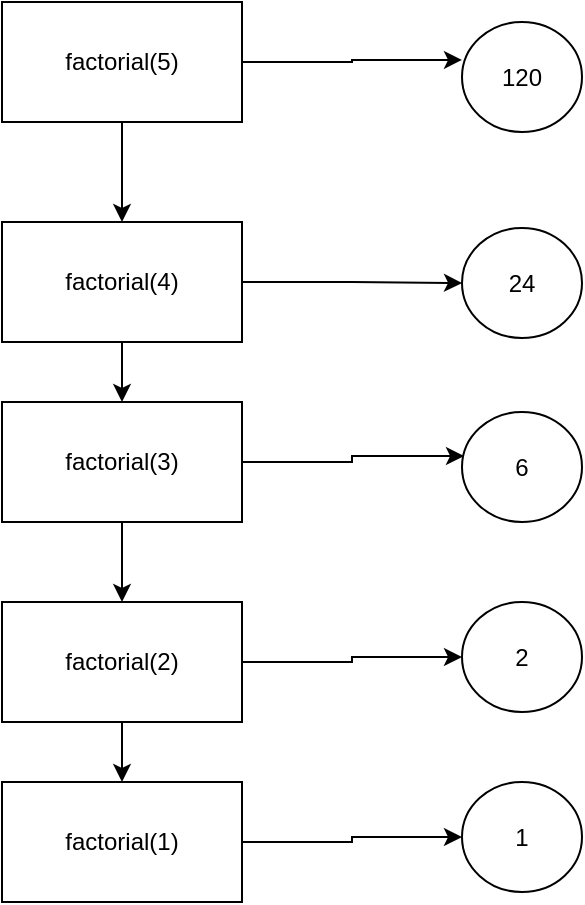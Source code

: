 <mxfile version="13.4.5" type="device"><diagram id="vN5ac7JsTt5OyeC2HymY" name="Page-1"><mxGraphModel dx="1108" dy="531" grid="1" gridSize="10" guides="1" tooltips="1" connect="1" arrows="1" fold="1" page="1" pageScale="1" pageWidth="1169" pageHeight="827" math="0" shadow="0"><root><mxCell id="0"/><mxCell id="1" parent="0"/><mxCell id="xW4Qt3XQpbKQvUPJFMT9-2" value="" style="edgeStyle=orthogonalEdgeStyle;rounded=0;orthogonalLoop=1;jettySize=auto;html=1;" parent="1" source="xW4Qt3XQpbKQvUPJFMT9-1" target="2" edge="1"><mxGeometry relative="1" as="geometry"/></mxCell><mxCell id="xW4Qt3XQpbKQvUPJFMT9-19" style="edgeStyle=orthogonalEdgeStyle;rounded=0;orthogonalLoop=1;jettySize=auto;html=1;exitX=1;exitY=0.5;exitDx=0;exitDy=0;entryX=0;entryY=0.345;entryDx=0;entryDy=0;entryPerimeter=0;" parent="1" source="xW4Qt3XQpbKQvUPJFMT9-1" target="xW4Qt3XQpbKQvUPJFMT9-18" edge="1"><mxGeometry relative="1" as="geometry"/></mxCell><mxCell id="xW4Qt3XQpbKQvUPJFMT9-1" value="factorial(5)" style="rounded=0;whiteSpace=wrap;html=1;" parent="1" vertex="1"><mxGeometry x="120" y="30" width="120" height="60" as="geometry"/></mxCell><mxCell id="xW4Qt3XQpbKQvUPJFMT9-4" value="" style="edgeStyle=orthogonalEdgeStyle;rounded=0;orthogonalLoop=1;jettySize=auto;html=1;" parent="1" source="2" target="xW4Qt3XQpbKQvUPJFMT9-3" edge="1"><mxGeometry relative="1" as="geometry"/></mxCell><mxCell id="xW4Qt3XQpbKQvUPJFMT9-17" style="edgeStyle=orthogonalEdgeStyle;rounded=0;orthogonalLoop=1;jettySize=auto;html=1;exitX=1;exitY=0.5;exitDx=0;exitDy=0;entryX=0;entryY=0.5;entryDx=0;entryDy=0;" parent="1" source="2" target="xW4Qt3XQpbKQvUPJFMT9-16" edge="1"><mxGeometry relative="1" as="geometry"/></mxCell><mxCell id="2" value="factorial(4)" style="rounded=0;whiteSpace=wrap;html=1;" parent="1" vertex="1"><mxGeometry x="120" y="140" width="120" height="60" as="geometry"/></mxCell><mxCell id="xW4Qt3XQpbKQvUPJFMT9-6" value="" style="edgeStyle=orthogonalEdgeStyle;rounded=0;orthogonalLoop=1;jettySize=auto;html=1;" parent="1" source="xW4Qt3XQpbKQvUPJFMT9-3" target="xW4Qt3XQpbKQvUPJFMT9-5" edge="1"><mxGeometry relative="1" as="geometry"/></mxCell><mxCell id="xW4Qt3XQpbKQvUPJFMT9-15" style="edgeStyle=orthogonalEdgeStyle;rounded=0;orthogonalLoop=1;jettySize=auto;html=1;exitX=1;exitY=0.5;exitDx=0;exitDy=0;entryX=0.017;entryY=0.4;entryDx=0;entryDy=0;entryPerimeter=0;" parent="1" source="xW4Qt3XQpbKQvUPJFMT9-3" target="xW4Qt3XQpbKQvUPJFMT9-14" edge="1"><mxGeometry relative="1" as="geometry"/></mxCell><mxCell id="xW4Qt3XQpbKQvUPJFMT9-3" value="factorial(3)" style="rounded=0;whiteSpace=wrap;html=1;" parent="1" vertex="1"><mxGeometry x="120" y="230" width="120" height="60" as="geometry"/></mxCell><mxCell id="xW4Qt3XQpbKQvUPJFMT9-8" value="" style="edgeStyle=orthogonalEdgeStyle;rounded=0;orthogonalLoop=1;jettySize=auto;html=1;" parent="1" source="xW4Qt3XQpbKQvUPJFMT9-5" target="xW4Qt3XQpbKQvUPJFMT9-7" edge="1"><mxGeometry relative="1" as="geometry"/></mxCell><mxCell id="xW4Qt3XQpbKQvUPJFMT9-13" style="edgeStyle=orthogonalEdgeStyle;rounded=0;orthogonalLoop=1;jettySize=auto;html=1;exitX=1;exitY=0.5;exitDx=0;exitDy=0;entryX=0;entryY=0.5;entryDx=0;entryDy=0;" parent="1" source="xW4Qt3XQpbKQvUPJFMT9-5" target="xW4Qt3XQpbKQvUPJFMT9-12" edge="1"><mxGeometry relative="1" as="geometry"/></mxCell><mxCell id="xW4Qt3XQpbKQvUPJFMT9-5" value="factorial(2)" style="rounded=0;whiteSpace=wrap;html=1;" parent="1" vertex="1"><mxGeometry x="120" y="330" width="120" height="60" as="geometry"/></mxCell><mxCell id="xW4Qt3XQpbKQvUPJFMT9-10" value="" style="edgeStyle=orthogonalEdgeStyle;rounded=0;orthogonalLoop=1;jettySize=auto;html=1;" parent="1" source="xW4Qt3XQpbKQvUPJFMT9-7" target="xW4Qt3XQpbKQvUPJFMT9-9" edge="1"><mxGeometry relative="1" as="geometry"/></mxCell><mxCell id="xW4Qt3XQpbKQvUPJFMT9-7" value="factorial(1)" style="rounded=0;whiteSpace=wrap;html=1;" parent="1" vertex="1"><mxGeometry x="120" y="420" width="120" height="60" as="geometry"/></mxCell><mxCell id="xW4Qt3XQpbKQvUPJFMT9-9" value="1" style="ellipse;whiteSpace=wrap;html=1;rounded=0;" parent="1" vertex="1"><mxGeometry x="350" y="420" width="60" height="55" as="geometry"/></mxCell><mxCell id="xW4Qt3XQpbKQvUPJFMT9-12" value="2" style="ellipse;whiteSpace=wrap;html=1;rounded=0;" parent="1" vertex="1"><mxGeometry x="350" y="330" width="60" height="55" as="geometry"/></mxCell><mxCell id="xW4Qt3XQpbKQvUPJFMT9-14" value="6" style="ellipse;whiteSpace=wrap;html=1;rounded=0;" parent="1" vertex="1"><mxGeometry x="350" y="235" width="60" height="55" as="geometry"/></mxCell><mxCell id="xW4Qt3XQpbKQvUPJFMT9-16" value="24" style="ellipse;whiteSpace=wrap;html=1;rounded=0;" parent="1" vertex="1"><mxGeometry x="350" y="143" width="60" height="55" as="geometry"/></mxCell><mxCell id="xW4Qt3XQpbKQvUPJFMT9-18" value="120" style="ellipse;whiteSpace=wrap;html=1;rounded=0;" parent="1" vertex="1"><mxGeometry x="350" y="40" width="60" height="55" as="geometry"/></mxCell></root></mxGraphModel></diagram></mxfile>